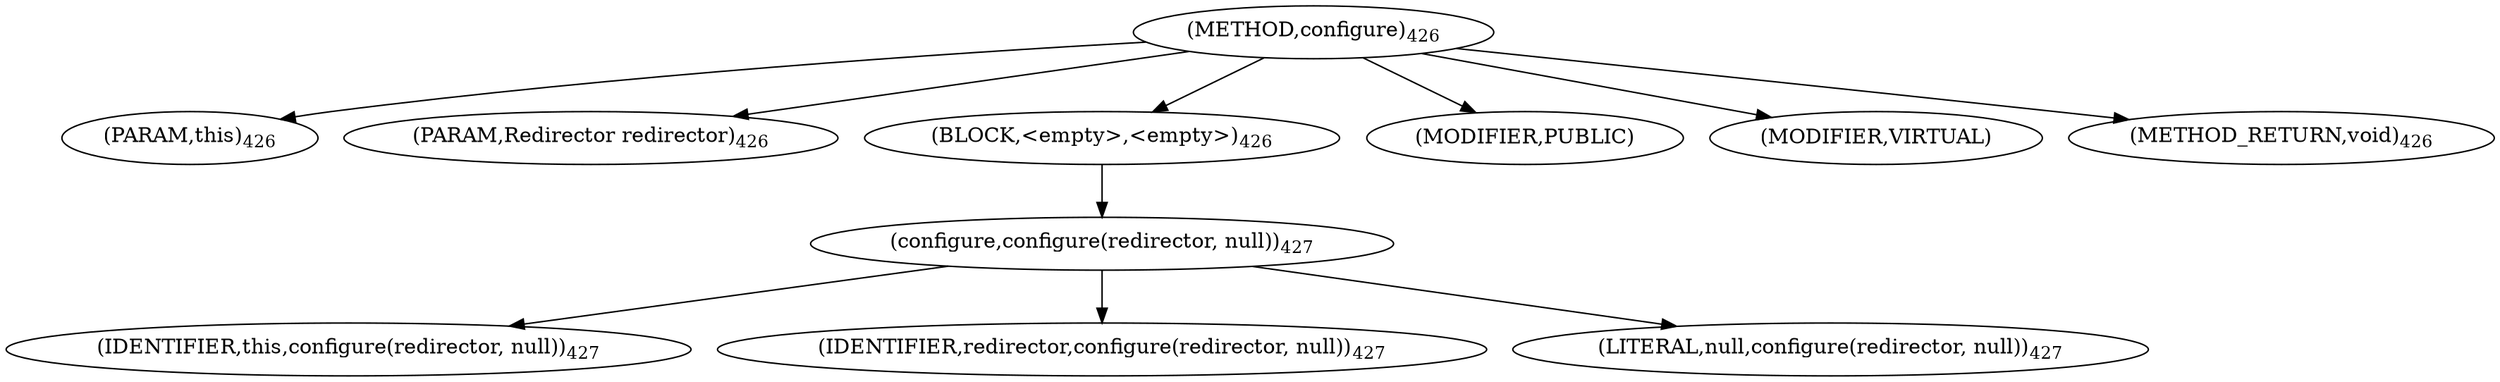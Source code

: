 digraph "configure" {  
"814" [label = <(METHOD,configure)<SUB>426</SUB>> ]
"95" [label = <(PARAM,this)<SUB>426</SUB>> ]
"815" [label = <(PARAM,Redirector redirector)<SUB>426</SUB>> ]
"816" [label = <(BLOCK,&lt;empty&gt;,&lt;empty&gt;)<SUB>426</SUB>> ]
"817" [label = <(configure,configure(redirector, null))<SUB>427</SUB>> ]
"94" [label = <(IDENTIFIER,this,configure(redirector, null))<SUB>427</SUB>> ]
"818" [label = <(IDENTIFIER,redirector,configure(redirector, null))<SUB>427</SUB>> ]
"819" [label = <(LITERAL,null,configure(redirector, null))<SUB>427</SUB>> ]
"820" [label = <(MODIFIER,PUBLIC)> ]
"821" [label = <(MODIFIER,VIRTUAL)> ]
"822" [label = <(METHOD_RETURN,void)<SUB>426</SUB>> ]
  "814" -> "95" 
  "814" -> "815" 
  "814" -> "816" 
  "814" -> "820" 
  "814" -> "821" 
  "814" -> "822" 
  "816" -> "817" 
  "817" -> "94" 
  "817" -> "818" 
  "817" -> "819" 
}
